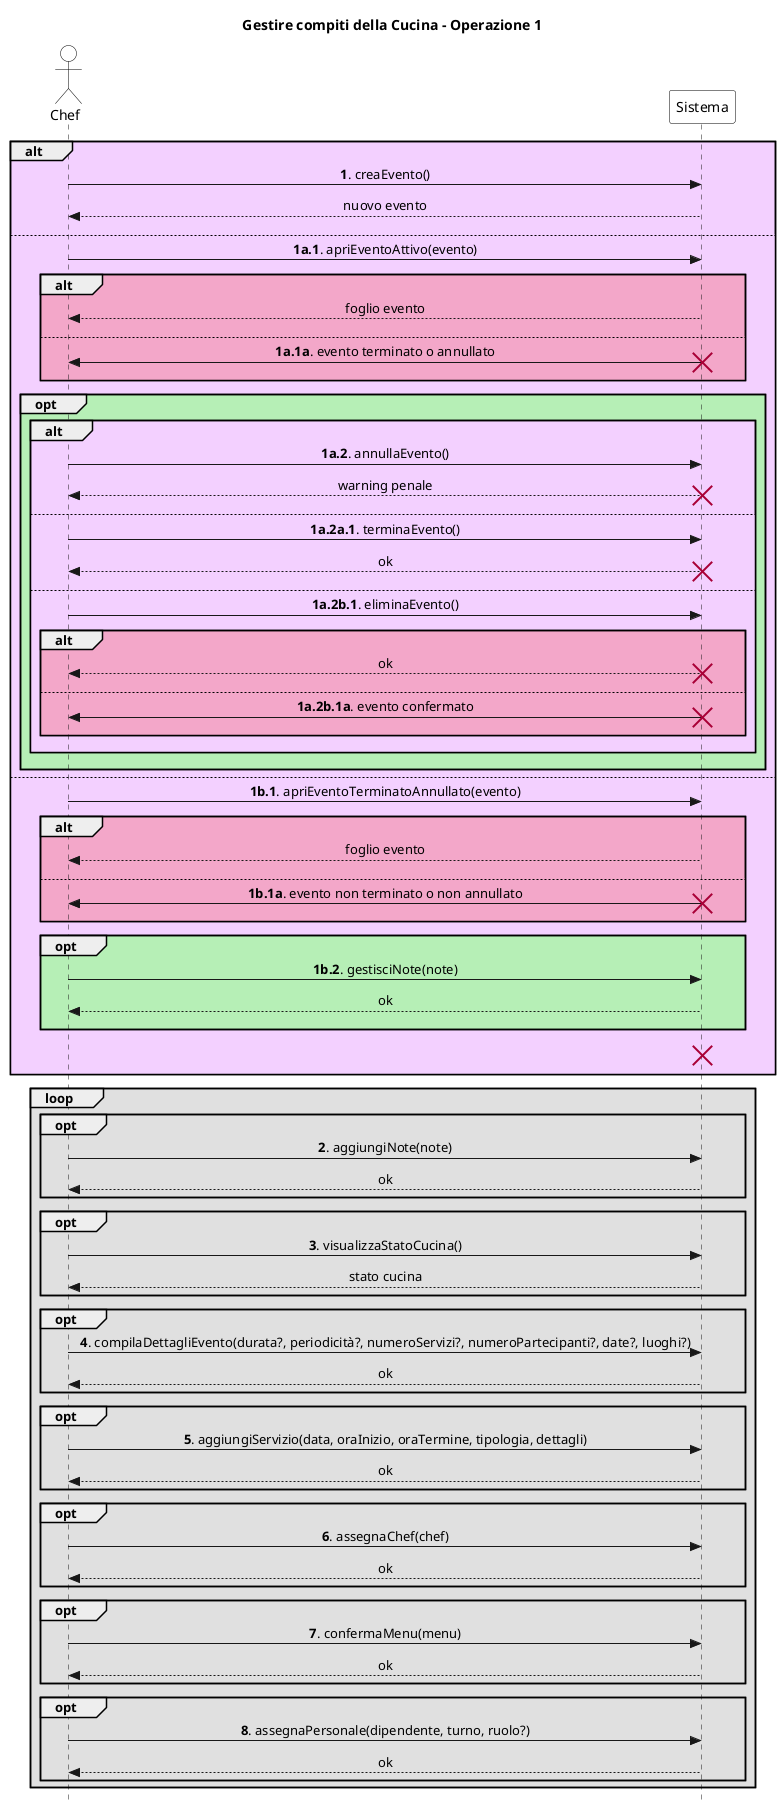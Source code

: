@startuml
skinparam Style strictuml
skinparam SequenceMessageAlign center

skinparam sequence {
    ActorBorderColor Black
    ActorBackgroundColor White
    ParticipantBorderColor Black
    ParticipantBackgroundColor White
}

actor Chef
participant Sistema

title Gestire compiti della Cucina - Operazione 1

alt #f3d0ff
    Chef -> Sistema: **1**. creaEvento()
    return nuovo evento
    ||10||
else
    Chef -> Sistema: **1a.1**. apriEventoAttivo(evento)
    alt #f3a7c9
        return foglio evento
        ||10||
    else
        Chef <- Sistema: **1a.1a**. evento terminato o annullato
        destroy Sistema
        ||10||
    end

    opt #b6efb6
        alt #f3d0ff
            Chef -> Sistema: **1a.2**. annullaEvento()
            return warning penale
            destroy Sistema
            ||10||
        else
            Chef -> Sistema: **1a.2a.1**. terminaEvento()
            return ok
            destroy Sistema
            ||10||
        else
            Chef -> Sistema: **1a.2b.1**. eliminaEvento()
            alt #f3a7c9
                return ok
                destroy Sistema
                ||10||
            else
               Chef <- Sistema: **1a.2b.1a**. evento confermato
               destroy Sistema
               ||10||
            end
            ||10||
        end
        ' non abbiamo modo di modificare il colore della X
        ||10||
    end
else
    Chef -> Sistema: **1b.1**. apriEventoTerminatoAnnullato(evento)
    alt #f3a7c9
        return foglio evento
        ||10||
    else
        Chef <- Sistema: **1b.1a**. evento non terminato o non annullato
        destroy Sistema
        ||10||
    end

    opt #b6efb6
        Chef -> Sistema: **1b.2**. gestisciNote(note)
        return ok
        ||10||
    end

    ||10||
    destroy Sistema
'    note over Chef, Sistema #fff: Il caso d'uso termina.
    ||10||
end

loop #e0e0e0
    opt #e0e0e0
        Chef -> Sistema: **2**. aggiungiNote(note)
        return ok
    end

    opt #e0e0e0
        Chef -> Sistema: **3**. visualizzaStatoCucina()
        return stato cucina
    end

    opt #e0e0e0
        Chef -> Sistema: **4**. compilaDettagliEvento(durata?, periodicità?, numeroServizi?, numeroPartecipanti?, date?, luoghi?)
        return ok
    end

    opt #e0e0e0
        Chef -> Sistema: **5**. aggiungiServizio(data, oraInizio, oraTermine, tipologia, dettagli)
        return ok
    end

    opt #e0e0e0
        Chef -> Sistema: **6**. assegnaChef(chef)
        return ok
    end

    opt #e0e0e0
        Chef -> Sistema: **7**. confermaMenu(menu)
        return ok
    end

    opt #e0e0e0
        Chef -> Sistema: **8**. assegnaPersonale(dipendente, turno, ruolo?)
        return ok
    end
end
@enduml